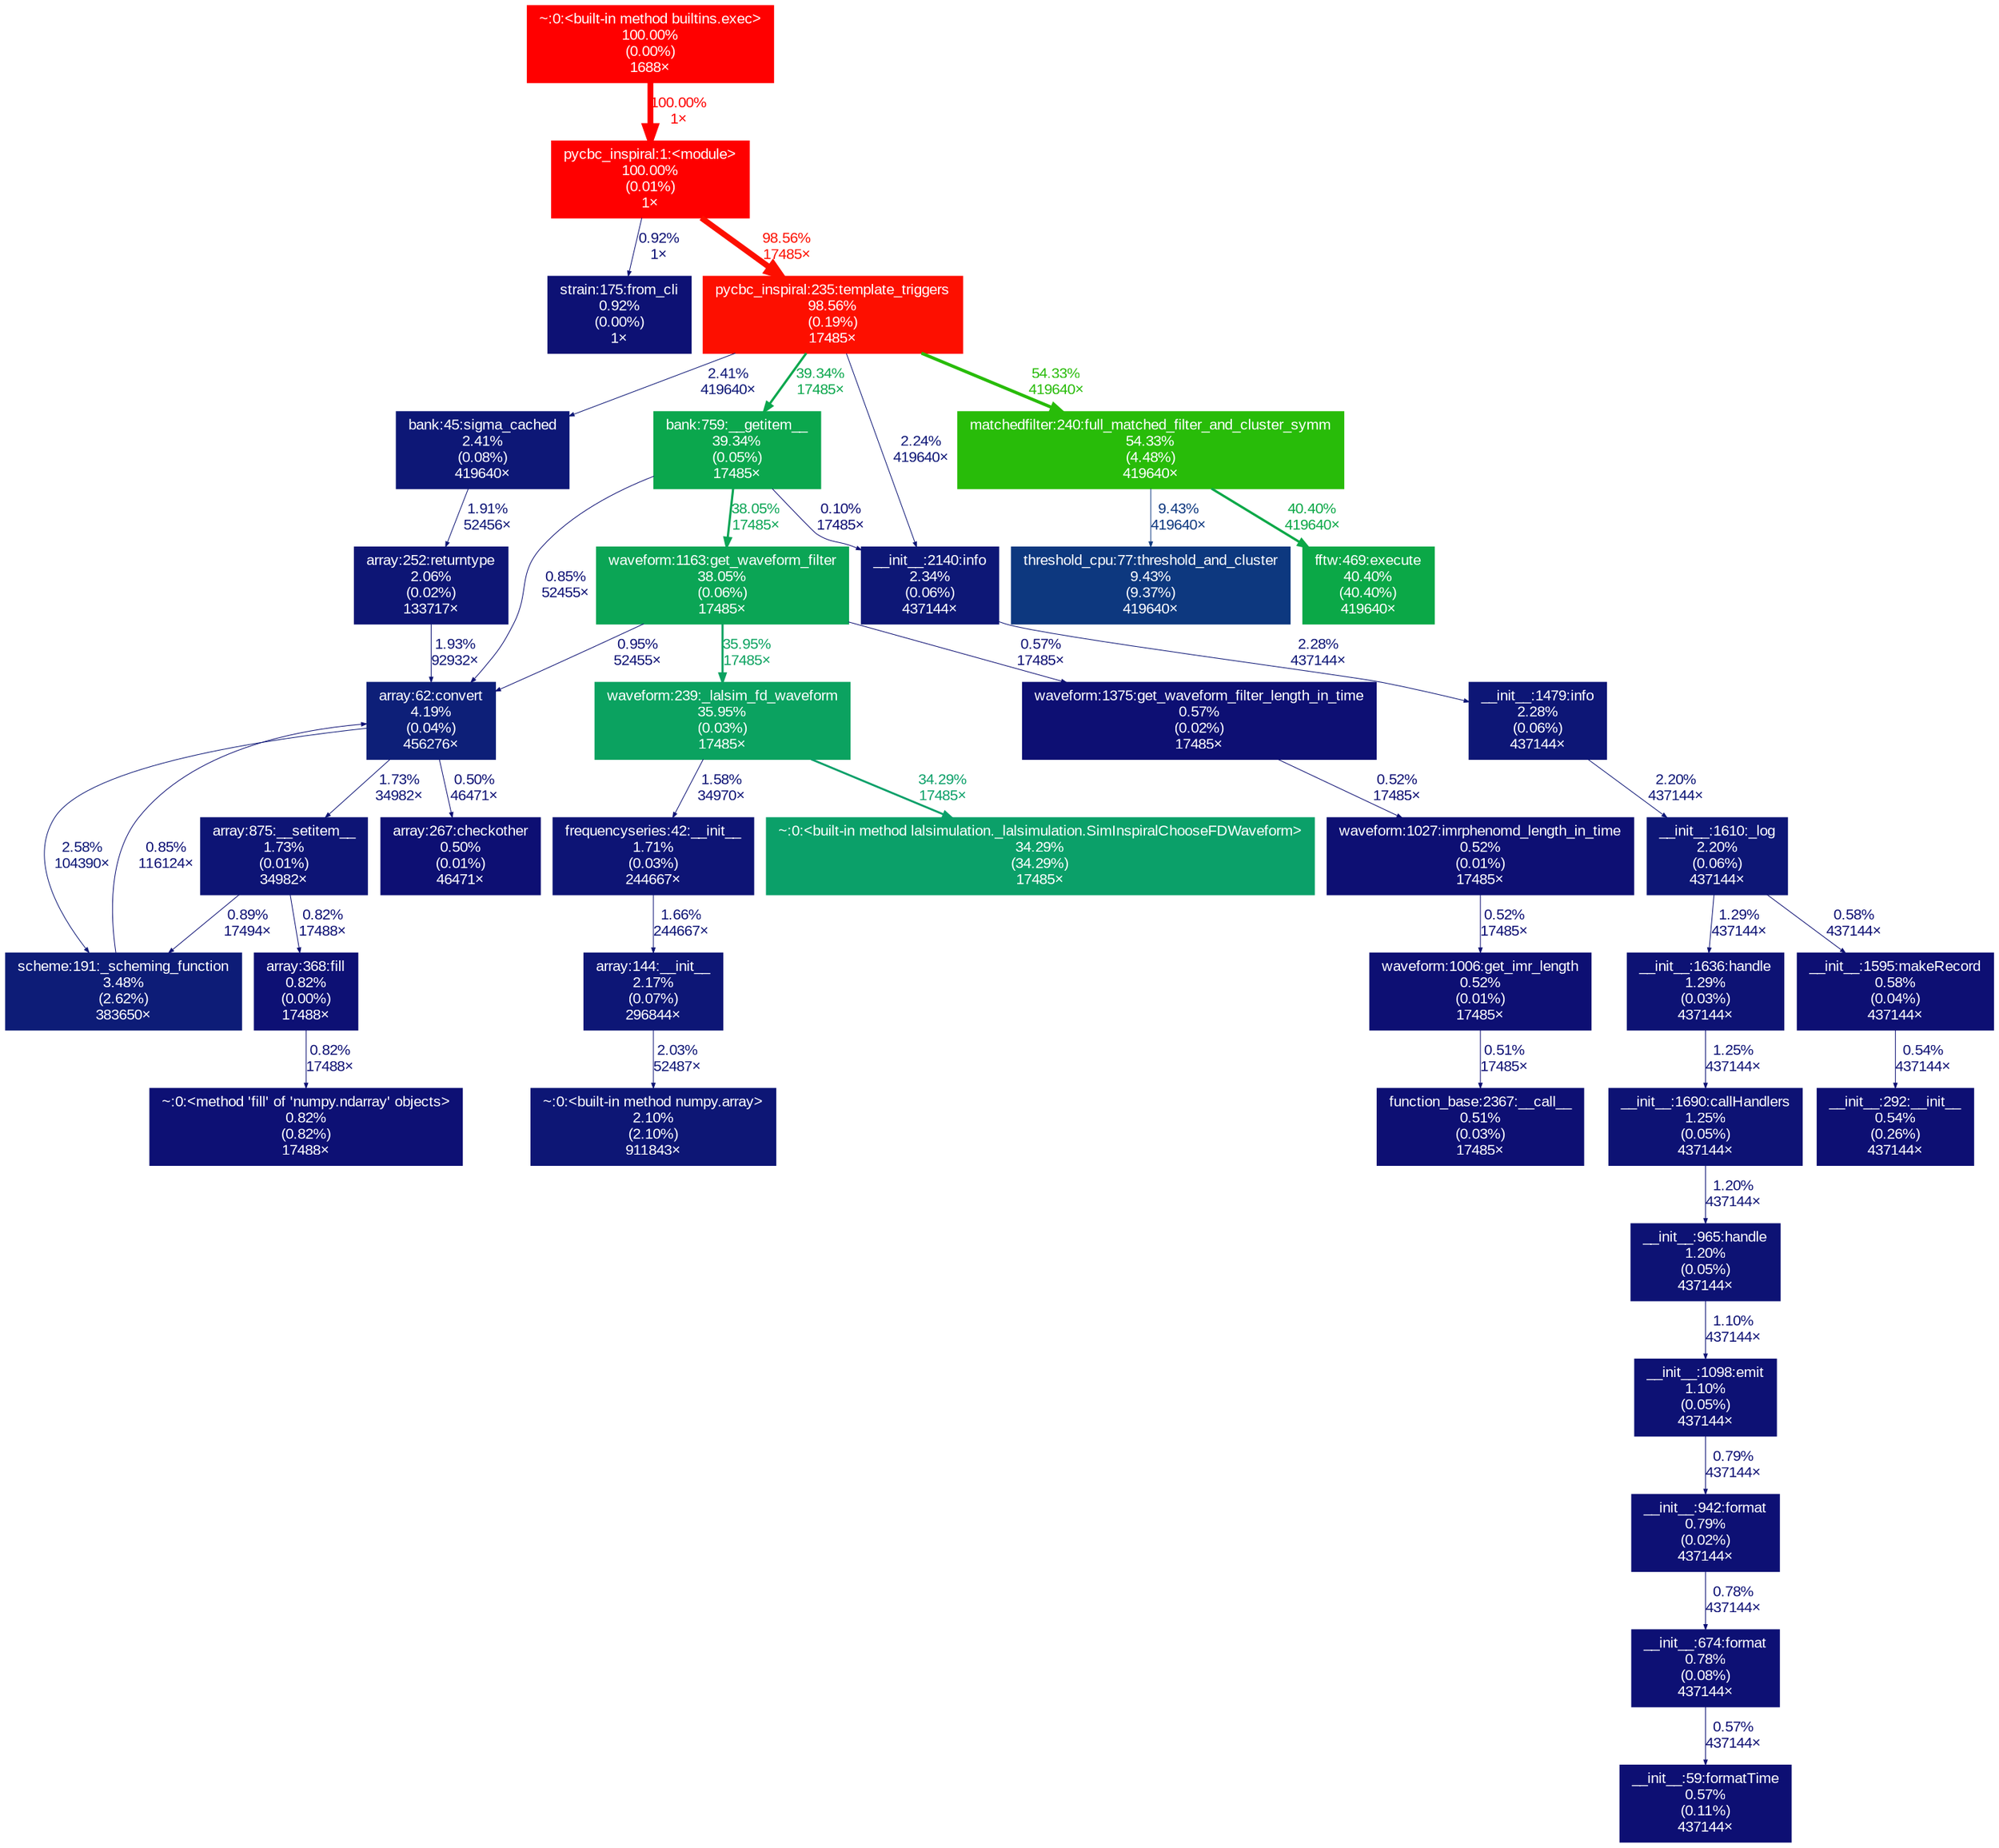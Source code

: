 digraph {
	graph [fontname=Arial, nodesep=0.125, ranksep=0.25];
	node [fontcolor=white, fontname=Arial, height=0, shape=box, style=filled, width=0];
	edge [fontname=Arial];
	73 [color="#0d0f73", fontcolor="#ffffff", fontsize="10.00", label="__init__:292:__init__\n0.54%\n(0.26%)\n437144×", tooltip="/work/pi_ccapano_umassd_edu/nperla_umassd_edu/envs/pycbc/lib/python3.11/logging/__init__.py"];
	372 [color="#ff0000", fontcolor="#ffffff", fontsize="10.00", label="pycbc_inspiral:1:<module>\n100.00%\n(0.01%)\n1×", tooltip="/work/pi_ccapano_umassd_edu/nperla_umassd_edu/envs/pycbc/bin/pycbc_inspiral"];
	372 -> 2183 [arrowsize="0.35", color="#0d1174", fontcolor="#0d1174", fontsize="10.00", label="0.92%\n1×", labeldistance="0.50", penwidth="0.50"];
	372 -> 2567 [arrowsize="0.99", color="#fd0f00", fontcolor="#fd0f00", fontsize="10.00", label="98.56%\n17485×", labeldistance="3.94", penwidth="3.94"];
	1461 [color="#0d1675", fontcolor="#ffffff", fontsize="10.00", label="~:0:<built-in method numpy.array>\n2.10%\n(2.10%)\n911843×", tooltip="~"];
	1471 [color="#ff0000", fontcolor="#ffffff", fontsize="10.00", label="~:0:<built-in method builtins.exec>\n100.00%\n(0.00%)\n1688×", tooltip="~"];
	1471 -> 372 [arrowsize="1.00", color="#ff0000", fontcolor="#ff0000", fontsize="10.00", label="100.00%\n1×", labeldistance="4.00", penwidth="4.00"];
	1642 [color="#0d1174", fontcolor="#ffffff", fontsize="10.00", label="__init__:1098:emit\n1.10%\n(0.05%)\n437144×", tooltip="/work/pi_ccapano_umassd_edu/nperla_umassd_edu/envs/pycbc/lib/python3.11/logging/__init__.py"];
	1642 -> 3498 [arrowsize="0.35", color="#0d1074", fontcolor="#0d1074", fontsize="10.00", label="0.79%\n437144×", labeldistance="0.50", penwidth="0.50"];
	1893 [color="#0d1c77", fontcolor="#ffffff", fontsize="10.00", label="scheme:191:_scheming_function\n3.48%\n(2.62%)\n383650×", tooltip="/work/pi_ccapano_umassd_edu/nperla_umassd_edu/envs/pycbc/lib/python3.11/site-packages/pycbc/scheme.py"];
	1893 -> 3610 [arrowsize="0.35", color="#0d1074", fontcolor="#0d1074", fontsize="10.00", label="0.85%\n116124×", labeldistance="0.50", penwidth="0.50"];
	2155 [color="#0d1676", fontcolor="#ffffff", fontsize="10.00", label="array:144:__init__\n2.17%\n(0.07%)\n296844×", tooltip="/work/pi_ccapano_umassd_edu/nperla_umassd_edu/envs/pycbc/lib/python3.11/site-packages/pycbc/types/array.py"];
	2155 -> 1461 [arrowsize="0.35", color="#0d1575", fontcolor="#0d1575", fontsize="10.00", label="2.03%\n52487×", labeldistance="0.50", penwidth="0.50"];
	2180 [color="#0d1776", fontcolor="#ffffff", fontsize="10.00", label="bank:45:sigma_cached\n2.41%\n(0.08%)\n419640×", tooltip="/work/pi_ccapano_umassd_edu/nperla_umassd_edu/envs/pycbc/lib/python3.11/site-packages/pycbc/waveform/bank.py"];
	2180 -> 7522 [arrowsize="0.35", color="#0d1575", fontcolor="#0d1575", fontsize="10.00", label="1.91%\n52456×", labeldistance="0.50", penwidth="0.50"];
	2181 [color="#0ba74d", fontcolor="#ffffff", fontsize="10.00", label="bank:759:__getitem__\n39.34%\n(0.05%)\n17485×", tooltip="/work/pi_ccapano_umassd_edu/nperla_umassd_edu/envs/pycbc/lib/python3.11/site-packages/pycbc/waveform/bank.py"];
	2181 -> 2606 [arrowsize="0.62", color="#0ba555", fontcolor="#0ba555", fontsize="10.00", label="38.05%\n17485×", labeldistance="1.52", penwidth="1.52"];
	2181 -> 2681 [arrowsize="0.35", color="#0d0d73", fontcolor="#0d0d73", fontsize="10.00", label="0.10%\n17485×", labeldistance="0.50", penwidth="0.50"];
	2181 -> 3610 [arrowsize="0.35", color="#0d1074", fontcolor="#0d1074", fontsize="10.00", label="0.85%\n52455×", labeldistance="0.50", penwidth="0.50"];
	2183 [color="#0d1174", fontcolor="#ffffff", fontsize="10.00", label="strain:175:from_cli\n0.92%\n(0.00%)\n1×", tooltip="/work/pi_ccapano_umassd_edu/nperla_umassd_edu/envs/pycbc/lib/python3.11/site-packages/pycbc/strain/strain.py"];
	2257 [color="#0d1475", fontcolor="#ffffff", fontsize="10.00", label="array:875:__setitem__\n1.73%\n(0.01%)\n34982×", tooltip="/work/pi_ccapano_umassd_edu/nperla_umassd_edu/envs/pycbc/lib/python3.11/site-packages/pycbc/types/array.py"];
	2257 -> 1893 [arrowsize="0.35", color="#0d1074", fontcolor="#0d1074", fontsize="10.00", label="0.89%\n17494×", labeldistance="0.50", penwidth="0.50"];
	2257 -> 7581 [arrowsize="0.35", color="#0d1074", fontcolor="#0d1074", fontsize="10.00", label="0.82%\n17488×", labeldistance="0.50", penwidth="0.50"];
	2260 [color="#0d0f73", fontcolor="#ffffff", fontsize="10.00", label="array:267:checkother\n0.50%\n(0.01%)\n46471×", tooltip="/work/pi_ccapano_umassd_edu/nperla_umassd_edu/envs/pycbc/lib/python3.11/site-packages/pycbc/types/array.py"];
	2270 [color="#0d1475", fontcolor="#ffffff", fontsize="10.00", label="frequencyseries:42:__init__\n1.71%\n(0.03%)\n244667×", tooltip="/work/pi_ccapano_umassd_edu/nperla_umassd_edu/envs/pycbc/lib/python3.11/site-packages/pycbc/types/frequencyseries.py"];
	2270 -> 2155 [arrowsize="0.35", color="#0d1475", fontcolor="#0d1475", fontsize="10.00", label="1.66%\n244667×", labeldistance="0.50", penwidth="0.50"];
	2567 [color="#fd0f00", fontcolor="#ffffff", fontsize="10.00", label="pycbc_inspiral:235:template_triggers\n98.56%\n(0.19%)\n17485×", tooltip="/work/pi_ccapano_umassd_edu/nperla_umassd_edu/envs/pycbc/bin/pycbc_inspiral"];
	2567 -> 2180 [arrowsize="0.35", color="#0d1776", fontcolor="#0d1776", fontsize="10.00", label="2.41%\n419640×", labeldistance="0.50", penwidth="0.50"];
	2567 -> 2181 [arrowsize="0.63", color="#0ba74d", fontcolor="#0ba74d", fontsize="10.00", label="39.34%\n17485×", labeldistance="1.57", penwidth="1.57"];
	2567 -> 2585 [arrowsize="0.74", color="#28bc09", fontcolor="#28bc09", fontsize="10.00", label="54.33%\n419640×", labeldistance="2.17", penwidth="2.17"];
	2567 -> 2681 [arrowsize="0.35", color="#0d1676", fontcolor="#0d1676", fontsize="10.00", label="2.24%\n419640×", labeldistance="0.50", penwidth="0.50"];
	2585 [color="#28bc09", fontcolor="#ffffff", fontsize="10.00", label="matchedfilter:240:full_matched_filter_and_cluster_symm\n54.33%\n(4.48%)\n419640×", tooltip="/work/pi_ccapano_umassd_edu/nperla_umassd_edu/envs/pycbc/lib/python3.11/site-packages/pycbc/filter/matchedfilter.py"];
	2585 -> 4014 [arrowsize="0.35", color="#0d387f", fontcolor="#0d387f", fontsize="10.00", label="9.43%\n419640×", labeldistance="0.50", penwidth="0.50"];
	2585 -> 7356 [arrowsize="0.64", color="#0ba847", fontcolor="#0ba847", fontsize="10.00", label="40.40%\n419640×", labeldistance="1.62", penwidth="1.62"];
	2606 [color="#0ba555", fontcolor="#ffffff", fontsize="10.00", label="waveform:1163:get_waveform_filter\n38.05%\n(0.06%)\n17485×", tooltip="/work/pi_ccapano_umassd_edu/nperla_umassd_edu/envs/pycbc/lib/python3.11/site-packages/pycbc/waveform/waveform.py"];
	2606 -> 3610 [arrowsize="0.35", color="#0d1174", fontcolor="#0d1174", fontsize="10.00", label="0.95%\n52455×", labeldistance="0.50", penwidth="0.50"];
	2606 -> 3633 [arrowsize="0.60", color="#0ba260", fontcolor="#0ba260", fontsize="10.00", label="35.95%\n17485×", labeldistance="1.44", penwidth="1.44"];
	2606 -> 4605 [arrowsize="0.35", color="#0d0f73", fontcolor="#0d0f73", fontsize="10.00", label="0.57%\n17485×", labeldistance="0.50", penwidth="0.50"];
	2681 [color="#0d1776", fontcolor="#ffffff", fontsize="10.00", label="__init__:2140:info\n2.34%\n(0.06%)\n437144×", tooltip="/work/pi_ccapano_umassd_edu/nperla_umassd_edu/envs/pycbc/lib/python3.11/logging/__init__.py"];
	2681 -> 3530 [arrowsize="0.35", color="#0d1676", fontcolor="#0d1676", fontsize="10.00", label="2.28%\n437144×", labeldistance="0.50", penwidth="0.50"];
	3481 [color="#0d1676", fontcolor="#ffffff", fontsize="10.00", label="__init__:1610:_log\n2.20%\n(0.06%)\n437144×", tooltip="/work/pi_ccapano_umassd_edu/nperla_umassd_edu/envs/pycbc/lib/python3.11/logging/__init__.py"];
	3481 -> 3532 [arrowsize="0.35", color="#0d1274", fontcolor="#0d1274", fontsize="10.00", label="1.29%\n437144×", labeldistance="0.50", penwidth="0.50"];
	3481 -> 3541 [arrowsize="0.35", color="#0d0f73", fontcolor="#0d0f73", fontsize="10.00", label="0.58%\n437144×", labeldistance="0.50", penwidth="0.50"];
	3497 [color="#0d1074", fontcolor="#ffffff", fontsize="10.00", label="__init__:674:format\n0.78%\n(0.08%)\n437144×", tooltip="/work/pi_ccapano_umassd_edu/nperla_umassd_edu/envs/pycbc/lib/python3.11/logging/__init__.py"];
	3497 -> 7838 [arrowsize="0.35", color="#0d0f73", fontcolor="#0d0f73", fontsize="10.00", label="0.57%\n437144×", labeldistance="0.50", penwidth="0.50"];
	3498 [color="#0d1074", fontcolor="#ffffff", fontsize="10.00", label="__init__:942:format\n0.79%\n(0.02%)\n437144×", tooltip="/work/pi_ccapano_umassd_edu/nperla_umassd_edu/envs/pycbc/lib/python3.11/logging/__init__.py"];
	3498 -> 3497 [arrowsize="0.35", color="#0d1074", fontcolor="#0d1074", fontsize="10.00", label="0.78%\n437144×", labeldistance="0.50", penwidth="0.50"];
	3530 [color="#0d1676", fontcolor="#ffffff", fontsize="10.00", label="__init__:1479:info\n2.28%\n(0.06%)\n437144×", tooltip="/work/pi_ccapano_umassd_edu/nperla_umassd_edu/envs/pycbc/lib/python3.11/logging/__init__.py"];
	3530 -> 3481 [arrowsize="0.35", color="#0d1676", fontcolor="#0d1676", fontsize="10.00", label="2.20%\n437144×", labeldistance="0.50", penwidth="0.50"];
	3531 [color="#0d1274", fontcolor="#ffffff", fontsize="10.00", label="__init__:1690:callHandlers\n1.25%\n(0.05%)\n437144×", tooltip="/work/pi_ccapano_umassd_edu/nperla_umassd_edu/envs/pycbc/lib/python3.11/logging/__init__.py"];
	3531 -> 8261 [arrowsize="0.35", color="#0d1274", fontcolor="#0d1274", fontsize="10.00", label="1.20%\n437144×", labeldistance="0.50", penwidth="0.50"];
	3532 [color="#0d1274", fontcolor="#ffffff", fontsize="10.00", label="__init__:1636:handle\n1.29%\n(0.03%)\n437144×", tooltip="/work/pi_ccapano_umassd_edu/nperla_umassd_edu/envs/pycbc/lib/python3.11/logging/__init__.py"];
	3532 -> 3531 [arrowsize="0.35", color="#0d1274", fontcolor="#0d1274", fontsize="10.00", label="1.25%\n437144×", labeldistance="0.50", penwidth="0.50"];
	3541 [color="#0d0f73", fontcolor="#ffffff", fontsize="10.00", label="__init__:1595:makeRecord\n0.58%\n(0.04%)\n437144×", tooltip="/work/pi_ccapano_umassd_edu/nperla_umassd_edu/envs/pycbc/lib/python3.11/logging/__init__.py"];
	3541 -> 73 [arrowsize="0.35", color="#0d0f73", fontcolor="#0d0f73", fontsize="10.00", label="0.54%\n437144×", labeldistance="0.50", penwidth="0.50"];
	3576 [color="#0d0f73", fontcolor="#ffffff", fontsize="10.00", label="function_base:2367:__call__\n0.51%\n(0.03%)\n17485×", tooltip="/work/pi_ccapano_umassd_edu/nperla_umassd_edu/envs/pycbc/lib/python3.11/site-packages/numpy/lib/function_base.py"];
	3610 [color="#0d1f78", fontcolor="#ffffff", fontsize="10.00", label="array:62:convert\n4.19%\n(0.04%)\n456276×", tooltip="/work/pi_ccapano_umassd_edu/nperla_umassd_edu/envs/pycbc/lib/python3.11/site-packages/pycbc/types/array.py"];
	3610 -> 1893 [arrowsize="0.35", color="#0d1876", fontcolor="#0d1876", fontsize="10.00", label="2.58%\n104390×", labeldistance="0.50", penwidth="0.50"];
	3610 -> 2257 [arrowsize="0.35", color="#0d1475", fontcolor="#0d1475", fontsize="10.00", label="1.73%\n34982×", labeldistance="0.50", penwidth="0.50"];
	3610 -> 2260 [arrowsize="0.35", color="#0d0f73", fontcolor="#0d0f73", fontsize="10.00", label="0.50%\n46471×", labeldistance="0.50", penwidth="0.50"];
	3633 [color="#0ba260", fontcolor="#ffffff", fontsize="10.00", label="waveform:239:_lalsim_fd_waveform\n35.95%\n(0.03%)\n17485×", tooltip="/work/pi_ccapano_umassd_edu/nperla_umassd_edu/envs/pycbc/lib/python3.11/site-packages/pycbc/waveform/waveform.py"];
	3633 -> 2270 [arrowsize="0.35", color="#0d1375", fontcolor="#0d1375", fontsize="10.00", label="1.58%\n34970×", labeldistance="0.50", penwidth="0.50"];
	3633 -> 5197 [arrowsize="0.59", color="#0ba069", fontcolor="#0ba069", fontsize="10.00", label="34.29%\n17485×", labeldistance="1.37", penwidth="1.37"];
	4014 [color="#0d387f", fontcolor="#ffffff", fontsize="10.00", label="threshold_cpu:77:threshold_and_cluster\n9.43%\n(9.37%)\n419640×", tooltip="/work/pi_ccapano_umassd_edu/nperla_umassd_edu/envs/pycbc/lib/python3.11/site-packages/pycbc/events/threshold_cpu.py"];
	4605 [color="#0d0f73", fontcolor="#ffffff", fontsize="10.00", label="waveform:1375:get_waveform_filter_length_in_time\n0.57%\n(0.02%)\n17485×", tooltip="/work/pi_ccapano_umassd_edu/nperla_umassd_edu/envs/pycbc/lib/python3.11/site-packages/pycbc/waveform/waveform.py"];
	4605 -> 4607 [arrowsize="0.35", color="#0d0f73", fontcolor="#0d0f73", fontsize="10.00", label="0.52%\n17485×", labeldistance="0.50", penwidth="0.50"];
	4606 [color="#0d0f73", fontcolor="#ffffff", fontsize="10.00", label="waveform:1006:get_imr_length\n0.52%\n(0.01%)\n17485×", tooltip="/work/pi_ccapano_umassd_edu/nperla_umassd_edu/envs/pycbc/lib/python3.11/site-packages/pycbc/waveform/waveform.py"];
	4606 -> 3576 [arrowsize="0.35", color="#0d0f73", fontcolor="#0d0f73", fontsize="10.00", label="0.51%\n17485×", labeldistance="0.50", penwidth="0.50"];
	4607 [color="#0d0f73", fontcolor="#ffffff", fontsize="10.00", label="waveform:1027:imrphenomd_length_in_time\n0.52%\n(0.01%)\n17485×", tooltip="/work/pi_ccapano_umassd_edu/nperla_umassd_edu/envs/pycbc/lib/python3.11/site-packages/pycbc/waveform/waveform.py"];
	4607 -> 4606 [arrowsize="0.35", color="#0d0f73", fontcolor="#0d0f73", fontsize="10.00", label="0.52%\n17485×", labeldistance="0.50", penwidth="0.50"];
	5197 [color="#0ba069", fontcolor="#ffffff", fontsize="10.00", label="~:0:<built-in method lalsimulation._lalsimulation.SimInspiralChooseFDWaveform>\n34.29%\n(34.29%)\n17485×", tooltip="~"];
	7356 [color="#0ba847", fontcolor="#ffffff", fontsize="10.00", label="fftw:469:execute\n40.40%\n(40.40%)\n419640×", tooltip="/work/pi_ccapano_umassd_edu/nperla_umassd_edu/envs/pycbc/lib/python3.11/site-packages/pycbc/fft/fftw.py"];
	7522 [color="#0d1575", fontcolor="#ffffff", fontsize="10.00", label="array:252:returntype\n2.06%\n(0.02%)\n133717×", tooltip="/work/pi_ccapano_umassd_edu/nperla_umassd_edu/envs/pycbc/lib/python3.11/site-packages/pycbc/types/array.py"];
	7522 -> 3610 [arrowsize="0.35", color="#0d1575", fontcolor="#0d1575", fontsize="10.00", label="1.93%\n92932×", labeldistance="0.50", penwidth="0.50"];
	7581 [color="#0d1074", fontcolor="#ffffff", fontsize="10.00", label="array:368:fill\n0.82%\n(0.00%)\n17488×", tooltip="/work/pi_ccapano_umassd_edu/nperla_umassd_edu/envs/pycbc/lib/python3.11/site-packages/pycbc/types/array.py"];
	7581 -> 8119 [arrowsize="0.35", color="#0d1074", fontcolor="#0d1074", fontsize="10.00", label="0.82%\n17488×", labeldistance="0.50", penwidth="0.50"];
	7838 [color="#0d0f73", fontcolor="#ffffff", fontsize="10.00", label="__init__:59:formatTime\n0.57%\n(0.11%)\n437144×", tooltip="/work/pi_ccapano_umassd_edu/nperla_umassd_edu/envs/pycbc/lib/python3.11/site-packages/pycbc/__init__.py"];
	8119 [color="#0d1074", fontcolor="#ffffff", fontsize="10.00", label="~:0:<method 'fill' of 'numpy.ndarray' objects>\n0.82%\n(0.82%)\n17488×", tooltip="~"];
	8261 [color="#0d1274", fontcolor="#ffffff", fontsize="10.00", label="__init__:965:handle\n1.20%\n(0.05%)\n437144×", tooltip="/work/pi_ccapano_umassd_edu/nperla_umassd_edu/envs/pycbc/lib/python3.11/logging/__init__.py"];
	8261 -> 1642 [arrowsize="0.35", color="#0d1174", fontcolor="#0d1174", fontsize="10.00", label="1.10%\n437144×", labeldistance="0.50", penwidth="0.50"];
}
